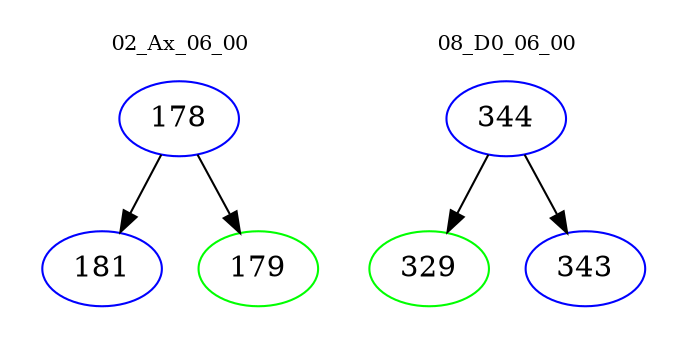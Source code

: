digraph{
subgraph cluster_0 {
color = white
label = "02_Ax_06_00";
fontsize=10;
T0_178 [label="178", color="blue"]
T0_178 -> T0_181 [color="black"]
T0_181 [label="181", color="blue"]
T0_178 -> T0_179 [color="black"]
T0_179 [label="179", color="green"]
}
subgraph cluster_1 {
color = white
label = "08_D0_06_00";
fontsize=10;
T1_344 [label="344", color="blue"]
T1_344 -> T1_329 [color="black"]
T1_329 [label="329", color="green"]
T1_344 -> T1_343 [color="black"]
T1_343 [label="343", color="blue"]
}
}

